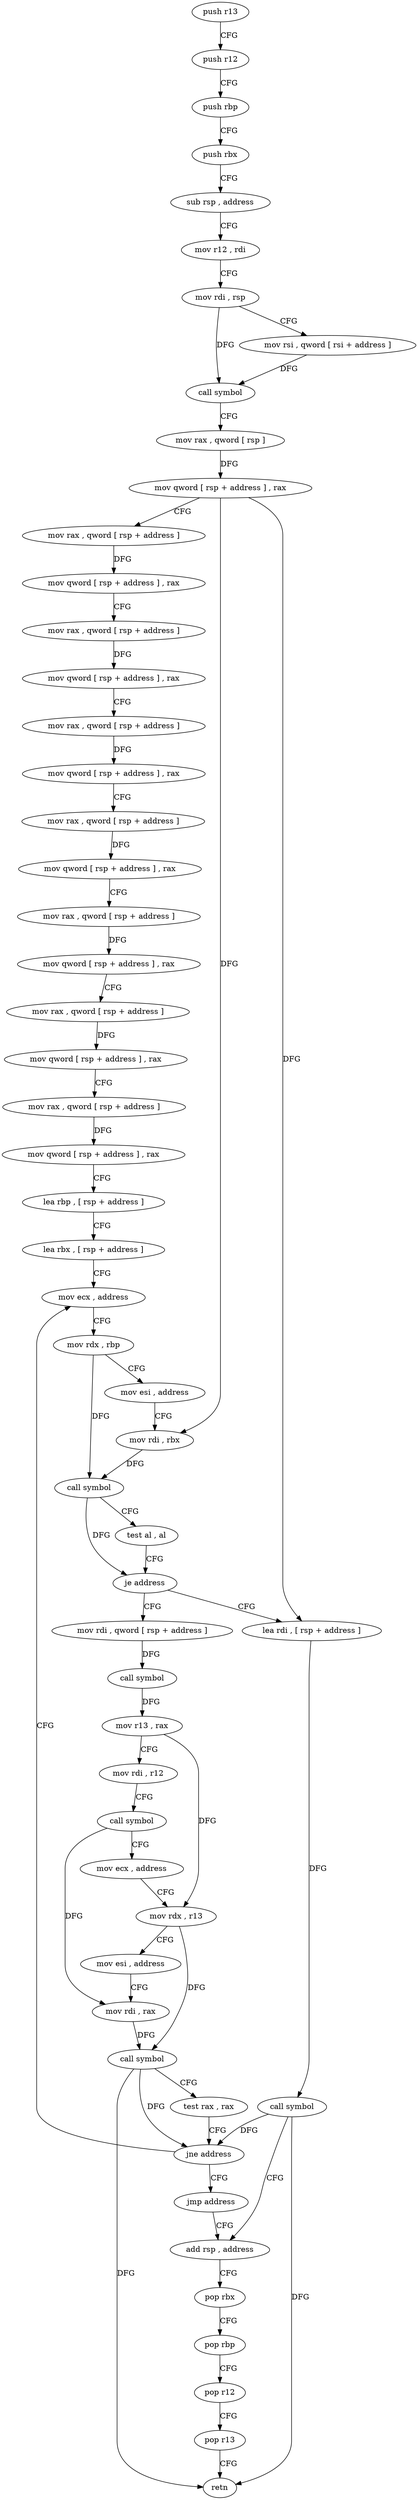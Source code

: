 digraph "func" {
"87740" [label = "push r13" ]
"87742" [label = "push r12" ]
"87744" [label = "push rbp" ]
"87745" [label = "push rbx" ]
"87746" [label = "sub rsp , address" ]
"87753" [label = "mov r12 , rdi" ]
"87756" [label = "mov rdi , rsp" ]
"87759" [label = "mov rsi , qword [ rsi + address ]" ]
"87763" [label = "call symbol" ]
"87768" [label = "mov rax , qword [ rsp ]" ]
"87772" [label = "mov qword [ rsp + address ] , rax" ]
"87777" [label = "mov rax , qword [ rsp + address ]" ]
"87782" [label = "mov qword [ rsp + address ] , rax" ]
"87787" [label = "mov rax , qword [ rsp + address ]" ]
"87792" [label = "mov qword [ rsp + address ] , rax" ]
"87797" [label = "mov rax , qword [ rsp + address ]" ]
"87802" [label = "mov qword [ rsp + address ] , rax" ]
"87807" [label = "mov rax , qword [ rsp + address ]" ]
"87812" [label = "mov qword [ rsp + address ] , rax" ]
"87817" [label = "mov rax , qword [ rsp + address ]" ]
"87822" [label = "mov qword [ rsp + address ] , rax" ]
"87827" [label = "mov rax , qword [ rsp + address ]" ]
"87832" [label = "mov qword [ rsp + address ] , rax" ]
"87840" [label = "mov rax , qword [ rsp + address ]" ]
"87845" [label = "mov qword [ rsp + address ] , rax" ]
"87853" [label = "lea rbp , [ rsp + address ]" ]
"87858" [label = "lea rbx , [ rsp + address ]" ]
"87863" [label = "mov ecx , address" ]
"87937" [label = "lea rdi , [ rsp + address ]" ]
"87942" [label = "call symbol" ]
"87947" [label = "add rsp , address" ]
"87888" [label = "mov rdi , qword [ rsp + address ]" ]
"87893" [label = "call symbol" ]
"87898" [label = "mov r13 , rax" ]
"87901" [label = "mov rdi , r12" ]
"87904" [label = "call symbol" ]
"87909" [label = "mov ecx , address" ]
"87914" [label = "mov rdx , r13" ]
"87917" [label = "mov esi , address" ]
"87922" [label = "mov rdi , rax" ]
"87925" [label = "call symbol" ]
"87930" [label = "test rax , rax" ]
"87933" [label = "jne address" ]
"87935" [label = "jmp address" ]
"87868" [label = "mov rdx , rbp" ]
"87871" [label = "mov esi , address" ]
"87876" [label = "mov rdi , rbx" ]
"87879" [label = "call symbol" ]
"87884" [label = "test al , al" ]
"87886" [label = "je address" ]
"87954" [label = "pop rbx" ]
"87955" [label = "pop rbp" ]
"87956" [label = "pop r12" ]
"87958" [label = "pop r13" ]
"87960" [label = "retn" ]
"87740" -> "87742" [ label = "CFG" ]
"87742" -> "87744" [ label = "CFG" ]
"87744" -> "87745" [ label = "CFG" ]
"87745" -> "87746" [ label = "CFG" ]
"87746" -> "87753" [ label = "CFG" ]
"87753" -> "87756" [ label = "CFG" ]
"87756" -> "87759" [ label = "CFG" ]
"87756" -> "87763" [ label = "DFG" ]
"87759" -> "87763" [ label = "DFG" ]
"87763" -> "87768" [ label = "CFG" ]
"87768" -> "87772" [ label = "DFG" ]
"87772" -> "87777" [ label = "CFG" ]
"87772" -> "87876" [ label = "DFG" ]
"87772" -> "87937" [ label = "DFG" ]
"87777" -> "87782" [ label = "DFG" ]
"87782" -> "87787" [ label = "CFG" ]
"87787" -> "87792" [ label = "DFG" ]
"87792" -> "87797" [ label = "CFG" ]
"87797" -> "87802" [ label = "DFG" ]
"87802" -> "87807" [ label = "CFG" ]
"87807" -> "87812" [ label = "DFG" ]
"87812" -> "87817" [ label = "CFG" ]
"87817" -> "87822" [ label = "DFG" ]
"87822" -> "87827" [ label = "CFG" ]
"87827" -> "87832" [ label = "DFG" ]
"87832" -> "87840" [ label = "CFG" ]
"87840" -> "87845" [ label = "DFG" ]
"87845" -> "87853" [ label = "CFG" ]
"87853" -> "87858" [ label = "CFG" ]
"87858" -> "87863" [ label = "CFG" ]
"87863" -> "87868" [ label = "CFG" ]
"87937" -> "87942" [ label = "DFG" ]
"87942" -> "87947" [ label = "CFG" ]
"87942" -> "87933" [ label = "DFG" ]
"87942" -> "87960" [ label = "DFG" ]
"87947" -> "87954" [ label = "CFG" ]
"87888" -> "87893" [ label = "DFG" ]
"87893" -> "87898" [ label = "DFG" ]
"87898" -> "87901" [ label = "CFG" ]
"87898" -> "87914" [ label = "DFG" ]
"87901" -> "87904" [ label = "CFG" ]
"87904" -> "87909" [ label = "CFG" ]
"87904" -> "87922" [ label = "DFG" ]
"87909" -> "87914" [ label = "CFG" ]
"87914" -> "87917" [ label = "CFG" ]
"87914" -> "87925" [ label = "DFG" ]
"87917" -> "87922" [ label = "CFG" ]
"87922" -> "87925" [ label = "DFG" ]
"87925" -> "87930" [ label = "CFG" ]
"87925" -> "87933" [ label = "DFG" ]
"87925" -> "87960" [ label = "DFG" ]
"87930" -> "87933" [ label = "CFG" ]
"87933" -> "87863" [ label = "CFG" ]
"87933" -> "87935" [ label = "CFG" ]
"87935" -> "87947" [ label = "CFG" ]
"87868" -> "87871" [ label = "CFG" ]
"87868" -> "87879" [ label = "DFG" ]
"87871" -> "87876" [ label = "CFG" ]
"87876" -> "87879" [ label = "DFG" ]
"87879" -> "87884" [ label = "CFG" ]
"87879" -> "87886" [ label = "DFG" ]
"87884" -> "87886" [ label = "CFG" ]
"87886" -> "87937" [ label = "CFG" ]
"87886" -> "87888" [ label = "CFG" ]
"87954" -> "87955" [ label = "CFG" ]
"87955" -> "87956" [ label = "CFG" ]
"87956" -> "87958" [ label = "CFG" ]
"87958" -> "87960" [ label = "CFG" ]
}
